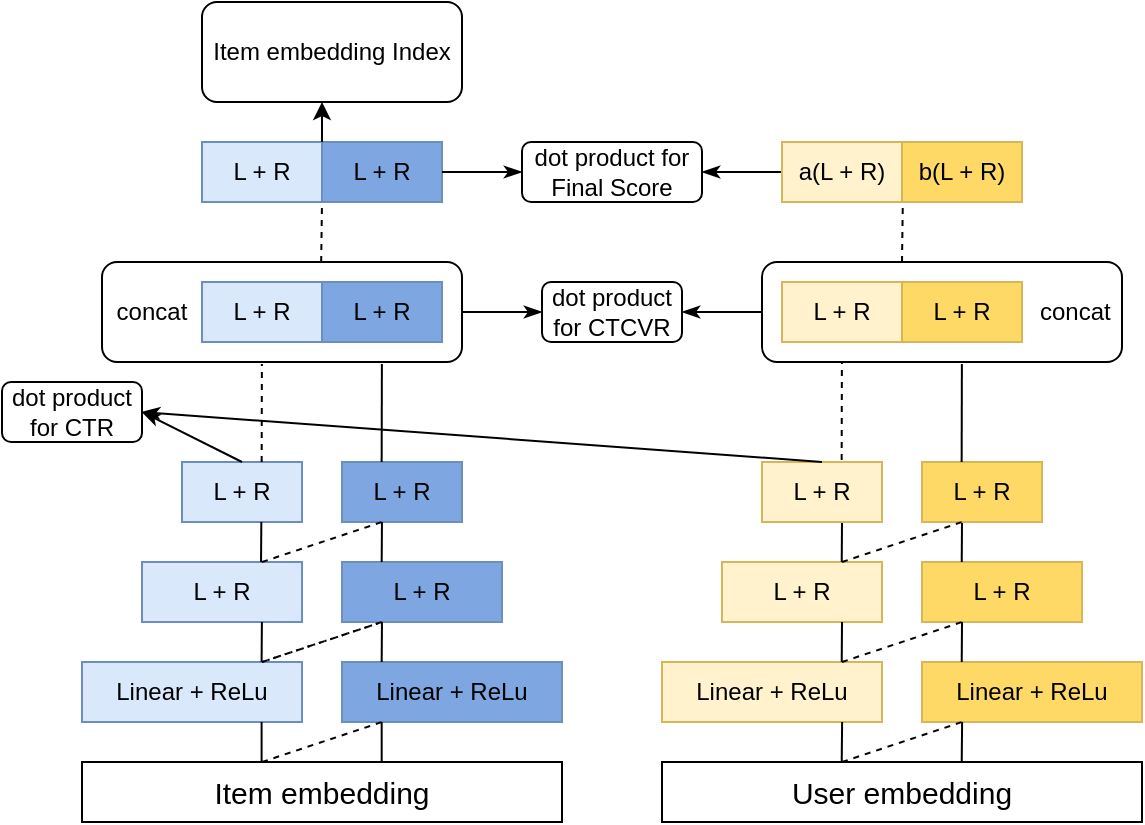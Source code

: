 <mxfile version="21.2.1" type="github">
  <diagram name="第 1 页" id="AthDMhiANdLiVvKoCADB">
    <mxGraphModel dx="873" dy="459" grid="1" gridSize="10" guides="1" tooltips="1" connect="1" arrows="1" fold="1" page="1" pageScale="1" pageWidth="827" pageHeight="1169" math="0" shadow="0">
      <root>
        <mxCell id="0" />
        <mxCell id="1" parent="0" />
        <mxCell id="Uxrtn1q4JynT5MzSL2tQ-48" value="concat&amp;nbsp; &amp;nbsp; &amp;nbsp; &amp;nbsp; &amp;nbsp; &amp;nbsp; &amp;nbsp; &amp;nbsp; &amp;nbsp; &amp;nbsp; &amp;nbsp; &amp;nbsp; &amp;nbsp; &amp;nbsp; &amp;nbsp; &amp;nbsp; &amp;nbsp; &amp;nbsp; &amp;nbsp; &amp;nbsp;" style="rounded=1;whiteSpace=wrap;html=1;fillColor=none;" vertex="1" parent="1">
          <mxGeometry x="130" y="230" width="180" height="50" as="geometry" />
        </mxCell>
        <mxCell id="Uxrtn1q4JynT5MzSL2tQ-1" value="Linear + ReLu" style="rounded=0;whiteSpace=wrap;html=1;fillColor=#dae8fc;strokeColor=#6c8ebf;" vertex="1" parent="1">
          <mxGeometry x="120" y="430" width="110" height="30" as="geometry" />
        </mxCell>
        <mxCell id="Uxrtn1q4JynT5MzSL2tQ-2" value="Linear + ReLu" style="rounded=0;whiteSpace=wrap;html=1;fillColor=#fff2cc;strokeColor=#d6b656;" vertex="1" parent="1">
          <mxGeometry x="410" y="430" width="110" height="30" as="geometry" />
        </mxCell>
        <mxCell id="Uxrtn1q4JynT5MzSL2tQ-3" value="Linear + ReLu" style="rounded=0;whiteSpace=wrap;html=1;fillColor=#7EA6E0;strokeColor=#6c8ebf;" vertex="1" parent="1">
          <mxGeometry x="250" y="430" width="110" height="30" as="geometry" />
        </mxCell>
        <mxCell id="Uxrtn1q4JynT5MzSL2tQ-4" value="Linear + ReLu" style="rounded=0;whiteSpace=wrap;html=1;fillColor=#FFD966;strokeColor=#d6b656;" vertex="1" parent="1">
          <mxGeometry x="540" y="430" width="110" height="30" as="geometry" />
        </mxCell>
        <mxCell id="Uxrtn1q4JynT5MzSL2tQ-5" value="&lt;font style=&quot;font-size: 15px;&quot;&gt;Item embedding&lt;/font&gt;" style="rounded=0;whiteSpace=wrap;html=1;" vertex="1" parent="1">
          <mxGeometry x="120" y="480" width="240" height="30" as="geometry" />
        </mxCell>
        <mxCell id="Uxrtn1q4JynT5MzSL2tQ-6" value="&lt;font style=&quot;font-size: 15px;&quot;&gt;User embedding&lt;/font&gt;" style="rounded=0;whiteSpace=wrap;html=1;" vertex="1" parent="1">
          <mxGeometry x="410" y="480" width="240" height="30" as="geometry" />
        </mxCell>
        <mxCell id="Uxrtn1q4JynT5MzSL2tQ-7" value="" style="endArrow=none;html=1;rounded=0;endFill=0;" edge="1" parent="1">
          <mxGeometry width="50" height="50" relative="1" as="geometry">
            <mxPoint x="209.8" y="480" as="sourcePoint" />
            <mxPoint x="209.8" y="460" as="targetPoint" />
          </mxGeometry>
        </mxCell>
        <mxCell id="Uxrtn1q4JynT5MzSL2tQ-8" value="" style="endArrow=none;html=1;rounded=0;endFill=0;" edge="1" parent="1">
          <mxGeometry width="50" height="50" relative="1" as="geometry">
            <mxPoint x="269.84" y="480" as="sourcePoint" />
            <mxPoint x="269.84" y="460" as="targetPoint" />
          </mxGeometry>
        </mxCell>
        <mxCell id="Uxrtn1q4JynT5MzSL2tQ-9" value="" style="endArrow=none;html=1;rounded=0;endFill=0;" edge="1" parent="1">
          <mxGeometry width="50" height="50" relative="1" as="geometry">
            <mxPoint x="499.86" y="480" as="sourcePoint" />
            <mxPoint x="500.06" y="460" as="targetPoint" />
          </mxGeometry>
        </mxCell>
        <mxCell id="Uxrtn1q4JynT5MzSL2tQ-10" value="" style="endArrow=none;html=1;rounded=0;endFill=0;" edge="1" parent="1">
          <mxGeometry width="50" height="50" relative="1" as="geometry">
            <mxPoint x="559.86" y="480" as="sourcePoint" />
            <mxPoint x="560.06" y="460" as="targetPoint" />
          </mxGeometry>
        </mxCell>
        <mxCell id="Uxrtn1q4JynT5MzSL2tQ-11" value="L + R" style="rounded=0;whiteSpace=wrap;html=1;fillColor=#dae8fc;strokeColor=#6c8ebf;" vertex="1" parent="1">
          <mxGeometry x="150" y="380" width="80" height="30" as="geometry" />
        </mxCell>
        <mxCell id="Uxrtn1q4JynT5MzSL2tQ-12" value="L + R" style="rounded=0;whiteSpace=wrap;html=1;fillColor=#fff2cc;strokeColor=#d6b656;" vertex="1" parent="1">
          <mxGeometry x="440" y="380" width="80" height="30" as="geometry" />
        </mxCell>
        <mxCell id="Uxrtn1q4JynT5MzSL2tQ-13" value="L + R" style="rounded=0;whiteSpace=wrap;html=1;fillColor=#7EA6E0;strokeColor=#6c8ebf;" vertex="1" parent="1">
          <mxGeometry x="250" y="380" width="80" height="30" as="geometry" />
        </mxCell>
        <mxCell id="Uxrtn1q4JynT5MzSL2tQ-14" value="L + R" style="rounded=0;whiteSpace=wrap;html=1;fillColor=#FFD966;strokeColor=#d6b656;" vertex="1" parent="1">
          <mxGeometry x="540" y="380" width="80" height="30" as="geometry" />
        </mxCell>
        <mxCell id="Uxrtn1q4JynT5MzSL2tQ-15" value="" style="endArrow=none;html=1;rounded=0;endFill=0;" edge="1" parent="1">
          <mxGeometry width="50" height="50" relative="1" as="geometry">
            <mxPoint x="209.8" y="430" as="sourcePoint" />
            <mxPoint x="209.94" y="410" as="targetPoint" />
          </mxGeometry>
        </mxCell>
        <mxCell id="Uxrtn1q4JynT5MzSL2tQ-16" value="" style="endArrow=none;html=1;rounded=0;endFill=0;" edge="1" parent="1">
          <mxGeometry width="50" height="50" relative="1" as="geometry">
            <mxPoint x="269.84" y="430" as="sourcePoint" />
            <mxPoint x="269.98" y="410" as="targetPoint" />
          </mxGeometry>
        </mxCell>
        <mxCell id="Uxrtn1q4JynT5MzSL2tQ-17" value="" style="endArrow=none;html=1;rounded=0;endFill=0;" edge="1" parent="1">
          <mxGeometry width="50" height="50" relative="1" as="geometry">
            <mxPoint x="499.86" y="430" as="sourcePoint" />
            <mxPoint x="500" y="410" as="targetPoint" />
          </mxGeometry>
        </mxCell>
        <mxCell id="Uxrtn1q4JynT5MzSL2tQ-18" value="" style="endArrow=none;html=1;rounded=0;endFill=0;" edge="1" parent="1">
          <mxGeometry width="50" height="50" relative="1" as="geometry">
            <mxPoint x="559.86" y="430" as="sourcePoint" />
            <mxPoint x="560" y="410" as="targetPoint" />
          </mxGeometry>
        </mxCell>
        <mxCell id="Uxrtn1q4JynT5MzSL2tQ-19" value="L + R" style="rounded=0;whiteSpace=wrap;html=1;fillColor=#dae8fc;strokeColor=#6c8ebf;" vertex="1" parent="1">
          <mxGeometry x="170" y="330" width="60" height="30" as="geometry" />
        </mxCell>
        <mxCell id="Uxrtn1q4JynT5MzSL2tQ-20" value="L + R" style="rounded=0;whiteSpace=wrap;html=1;fillColor=#7EA6E0;strokeColor=#6c8ebf;" vertex="1" parent="1">
          <mxGeometry x="250" y="330" width="60" height="30" as="geometry" />
        </mxCell>
        <mxCell id="Uxrtn1q4JynT5MzSL2tQ-21" value="" style="endArrow=none;html=1;rounded=0;endFill=0;" edge="1" parent="1">
          <mxGeometry width="50" height="50" relative="1" as="geometry">
            <mxPoint x="209.52" y="380" as="sourcePoint" />
            <mxPoint x="209.66" y="360" as="targetPoint" />
          </mxGeometry>
        </mxCell>
        <mxCell id="Uxrtn1q4JynT5MzSL2tQ-22" value="" style="endArrow=none;html=1;rounded=0;endFill=0;" edge="1" parent="1">
          <mxGeometry width="50" height="50" relative="1" as="geometry">
            <mxPoint x="269.84" y="380" as="sourcePoint" />
            <mxPoint x="269.98" y="360" as="targetPoint" />
          </mxGeometry>
        </mxCell>
        <mxCell id="Uxrtn1q4JynT5MzSL2tQ-23" value="" style="endArrow=none;html=1;rounded=0;endFill=0;" edge="1" parent="1">
          <mxGeometry width="50" height="50" relative="1" as="geometry">
            <mxPoint x="499.86" y="380" as="sourcePoint" />
            <mxPoint x="500" y="360" as="targetPoint" />
          </mxGeometry>
        </mxCell>
        <mxCell id="Uxrtn1q4JynT5MzSL2tQ-24" value="" style="endArrow=none;html=1;rounded=0;endFill=0;" edge="1" parent="1">
          <mxGeometry width="50" height="50" relative="1" as="geometry">
            <mxPoint x="559.86" y="380" as="sourcePoint" />
            <mxPoint x="560" y="360" as="targetPoint" />
          </mxGeometry>
        </mxCell>
        <mxCell id="Uxrtn1q4JynT5MzSL2tQ-25" value="dot product for CTR" style="rounded=1;whiteSpace=wrap;html=1;" vertex="1" parent="1">
          <mxGeometry x="80" y="290" width="70" height="30" as="geometry" />
        </mxCell>
        <mxCell id="Uxrtn1q4JynT5MzSL2tQ-26" value="dot product for Final Score" style="rounded=1;whiteSpace=wrap;html=1;" vertex="1" parent="1">
          <mxGeometry x="340" y="170" width="90" height="30" as="geometry" />
        </mxCell>
        <mxCell id="Uxrtn1q4JynT5MzSL2tQ-28" value="L + R" style="rounded=0;whiteSpace=wrap;html=1;fillColor=#fff2cc;strokeColor=#d6b656;" vertex="1" parent="1">
          <mxGeometry x="460" y="330" width="60" height="30" as="geometry" />
        </mxCell>
        <mxCell id="Uxrtn1q4JynT5MzSL2tQ-29" value="L + R" style="rounded=0;whiteSpace=wrap;html=1;fillColor=#FFD966;strokeColor=#d6b656;" vertex="1" parent="1">
          <mxGeometry x="540" y="330" width="60" height="30" as="geometry" />
        </mxCell>
        <mxCell id="Uxrtn1q4JynT5MzSL2tQ-30" value="&amp;nbsp; &amp;nbsp; &amp;nbsp; &amp;nbsp; &amp;nbsp; &amp;nbsp; &amp;nbsp; &amp;nbsp; &amp;nbsp; &amp;nbsp; &amp;nbsp; &amp;nbsp; &amp;nbsp; &amp;nbsp; &amp;nbsp; &amp;nbsp; &amp;nbsp; &amp;nbsp; &amp;nbsp; &amp;nbsp; &amp;nbsp;concat&amp;nbsp;" style="rounded=1;whiteSpace=wrap;html=1;fillColor=none;" vertex="1" parent="1">
          <mxGeometry x="460" y="230" width="180" height="50" as="geometry" />
        </mxCell>
        <mxCell id="Uxrtn1q4JynT5MzSL2tQ-34" value="" style="endArrow=classicThin;html=1;rounded=0;exitX=0.5;exitY=0;exitDx=0;exitDy=0;endFill=1;entryX=1;entryY=0.5;entryDx=0;entryDy=0;" edge="1" parent="1" source="Uxrtn1q4JynT5MzSL2tQ-19" target="Uxrtn1q4JynT5MzSL2tQ-25">
          <mxGeometry width="50" height="50" relative="1" as="geometry">
            <mxPoint x="160" y="265" as="sourcePoint" />
            <mxPoint x="115" y="320" as="targetPoint" />
          </mxGeometry>
        </mxCell>
        <mxCell id="Uxrtn1q4JynT5MzSL2tQ-35" value="" style="endArrow=classicThin;html=1;rounded=0;entryX=1;entryY=0.5;entryDx=0;entryDy=0;endFill=1;exitX=0.5;exitY=0;exitDx=0;exitDy=0;" edge="1" parent="1" source="Uxrtn1q4JynT5MzSL2tQ-28" target="Uxrtn1q4JynT5MzSL2tQ-25">
          <mxGeometry width="50" height="50" relative="1" as="geometry">
            <mxPoint x="410" y="320" as="sourcePoint" />
            <mxPoint x="270" y="275" as="targetPoint" />
          </mxGeometry>
        </mxCell>
        <mxCell id="Uxrtn1q4JynT5MzSL2tQ-36" value="L + R" style="rounded=0;whiteSpace=wrap;html=1;fillColor=#dae8fc;strokeColor=#6c8ebf;" vertex="1" parent="1">
          <mxGeometry x="180" y="170" width="60" height="30" as="geometry" />
        </mxCell>
        <mxCell id="Uxrtn1q4JynT5MzSL2tQ-37" value="L + R" style="rounded=0;whiteSpace=wrap;html=1;fillColor=#7EA6E0;strokeColor=#6c8ebf;" vertex="1" parent="1">
          <mxGeometry x="240" y="170" width="60" height="30" as="geometry" />
        </mxCell>
        <mxCell id="Uxrtn1q4JynT5MzSL2tQ-38" value="L + R" style="rounded=0;whiteSpace=wrap;html=1;fillColor=#fff2cc;strokeColor=#d6b656;" vertex="1" parent="1">
          <mxGeometry x="470" y="240" width="60" height="30" as="geometry" />
        </mxCell>
        <mxCell id="Uxrtn1q4JynT5MzSL2tQ-39" value="L + R" style="rounded=0;whiteSpace=wrap;html=1;fillColor=#FFD966;strokeColor=#d6b656;" vertex="1" parent="1">
          <mxGeometry x="530" y="240" width="60" height="30" as="geometry" />
        </mxCell>
        <mxCell id="Uxrtn1q4JynT5MzSL2tQ-40" value="" style="endArrow=none;html=1;rounded=0;entryX=0.447;entryY=1.017;entryDx=0;entryDy=0;entryPerimeter=0;endFill=0;" edge="1" parent="1">
          <mxGeometry width="50" height="50" relative="1" as="geometry">
            <mxPoint x="269.83" y="330" as="sourcePoint" />
            <mxPoint x="269.94" y="281" as="targetPoint" />
          </mxGeometry>
        </mxCell>
        <mxCell id="Uxrtn1q4JynT5MzSL2tQ-41" value="" style="endArrow=none;html=1;rounded=0;entryX=0.447;entryY=1.017;entryDx=0;entryDy=0;entryPerimeter=0;dashed=1;endFill=0;" edge="1" parent="1">
          <mxGeometry width="50" height="50" relative="1" as="geometry">
            <mxPoint x="499.83" y="329" as="sourcePoint" />
            <mxPoint x="499.94" y="280" as="targetPoint" />
          </mxGeometry>
        </mxCell>
        <mxCell id="Uxrtn1q4JynT5MzSL2tQ-42" value="" style="endArrow=none;html=1;rounded=0;entryX=0.447;entryY=1.017;entryDx=0;entryDy=0;entryPerimeter=0;endFill=0;" edge="1" parent="1">
          <mxGeometry width="50" height="50" relative="1" as="geometry">
            <mxPoint x="559.83" y="330" as="sourcePoint" />
            <mxPoint x="559.94" y="281" as="targetPoint" />
          </mxGeometry>
        </mxCell>
        <mxCell id="Uxrtn1q4JynT5MzSL2tQ-43" value="" style="endArrow=none;html=1;rounded=0;entryX=0.447;entryY=1.017;entryDx=0;entryDy=0;entryPerimeter=0;dashed=1;endFill=0;" edge="1" parent="1">
          <mxGeometry width="50" height="50" relative="1" as="geometry">
            <mxPoint x="209.83" y="330" as="sourcePoint" />
            <mxPoint x="209.94" y="281" as="targetPoint" />
          </mxGeometry>
        </mxCell>
        <mxCell id="Uxrtn1q4JynT5MzSL2tQ-44" value="" style="endArrow=classicThin;html=1;rounded=0;entryX=0;entryY=0.5;entryDx=0;entryDy=0;exitX=1;exitY=0.5;exitDx=0;exitDy=0;endFill=1;" edge="1" parent="1" source="Uxrtn1q4JynT5MzSL2tQ-37" target="Uxrtn1q4JynT5MzSL2tQ-26">
          <mxGeometry width="50" height="50" relative="1" as="geometry">
            <mxPoint x="310" y="185" as="sourcePoint" />
            <mxPoint x="305" y="160" as="targetPoint" />
          </mxGeometry>
        </mxCell>
        <mxCell id="Uxrtn1q4JynT5MzSL2tQ-45" value="" style="endArrow=classicThin;html=1;rounded=0;entryX=1;entryY=0.5;entryDx=0;entryDy=0;exitX=0;exitY=0.5;exitDx=0;exitDy=0;endFill=1;" edge="1" parent="1" source="Uxrtn1q4JynT5MzSL2tQ-54" target="Uxrtn1q4JynT5MzSL2tQ-26">
          <mxGeometry width="50" height="50" relative="1" as="geometry">
            <mxPoint x="370" y="290" as="sourcePoint" />
            <mxPoint x="420" y="240" as="targetPoint" />
          </mxGeometry>
        </mxCell>
        <mxCell id="Uxrtn1q4JynT5MzSL2tQ-46" value="L + R" style="rounded=0;whiteSpace=wrap;html=1;fillColor=#dae8fc;strokeColor=#6c8ebf;" vertex="1" parent="1">
          <mxGeometry x="180" y="240" width="60" height="30" as="geometry" />
        </mxCell>
        <mxCell id="Uxrtn1q4JynT5MzSL2tQ-47" value="L + R" style="rounded=0;whiteSpace=wrap;html=1;fillColor=#7EA6E0;strokeColor=#6c8ebf;" vertex="1" parent="1">
          <mxGeometry x="240" y="240" width="60" height="30" as="geometry" />
        </mxCell>
        <mxCell id="Uxrtn1q4JynT5MzSL2tQ-49" value="dot product for CTCVR" style="rounded=1;whiteSpace=wrap;html=1;" vertex="1" parent="1">
          <mxGeometry x="350" y="240" width="70" height="30" as="geometry" />
        </mxCell>
        <mxCell id="Uxrtn1q4JynT5MzSL2tQ-50" value="" style="endArrow=classicThin;html=1;rounded=0;exitX=1;exitY=0.5;exitDx=0;exitDy=0;entryX=0;entryY=0.5;entryDx=0;entryDy=0;endFill=1;" edge="1" parent="1" source="Uxrtn1q4JynT5MzSL2tQ-48" target="Uxrtn1q4JynT5MzSL2tQ-49">
          <mxGeometry width="50" height="50" relative="1" as="geometry">
            <mxPoint x="380" y="290" as="sourcePoint" />
            <mxPoint x="430" y="240" as="targetPoint" />
          </mxGeometry>
        </mxCell>
        <mxCell id="Uxrtn1q4JynT5MzSL2tQ-51" value="" style="endArrow=classicThin;html=1;rounded=0;exitX=0;exitY=0.5;exitDx=0;exitDy=0;entryX=1;entryY=0.5;entryDx=0;entryDy=0;endFill=1;" edge="1" parent="1" source="Uxrtn1q4JynT5MzSL2tQ-30" target="Uxrtn1q4JynT5MzSL2tQ-49">
          <mxGeometry width="50" height="50" relative="1" as="geometry">
            <mxPoint x="380" y="290" as="sourcePoint" />
            <mxPoint x="430" y="240" as="targetPoint" />
          </mxGeometry>
        </mxCell>
        <mxCell id="Uxrtn1q4JynT5MzSL2tQ-52" value="" style="endArrow=none;html=1;rounded=0;dashed=1;endFill=0;entryX=1;entryY=1;entryDx=0;entryDy=0;" edge="1" parent="1" target="Uxrtn1q4JynT5MzSL2tQ-36">
          <mxGeometry width="50" height="50" relative="1" as="geometry">
            <mxPoint x="239.59" y="230" as="sourcePoint" />
            <mxPoint x="239.76" y="210" as="targetPoint" />
          </mxGeometry>
        </mxCell>
        <mxCell id="Uxrtn1q4JynT5MzSL2tQ-54" value="a(L + R)" style="rounded=0;whiteSpace=wrap;html=1;fillColor=#fff2cc;strokeColor=#d6b656;" vertex="1" parent="1">
          <mxGeometry x="470" y="170" width="60" height="30" as="geometry" />
        </mxCell>
        <mxCell id="Uxrtn1q4JynT5MzSL2tQ-55" value="b(L + R)" style="rounded=0;whiteSpace=wrap;html=1;fillColor=#FFD966;strokeColor=#d6b656;" vertex="1" parent="1">
          <mxGeometry x="530" y="170" width="60" height="30" as="geometry" />
        </mxCell>
        <mxCell id="Uxrtn1q4JynT5MzSL2tQ-56" value="" style="endArrow=none;html=1;rounded=0;dashed=1;endFill=0;entryX=1;entryY=1;entryDx=0;entryDy=0;" edge="1" parent="1">
          <mxGeometry width="50" height="50" relative="1" as="geometry">
            <mxPoint x="530" y="230" as="sourcePoint" />
            <mxPoint x="530.41" y="200" as="targetPoint" />
          </mxGeometry>
        </mxCell>
        <mxCell id="Uxrtn1q4JynT5MzSL2tQ-57" value="" style="endArrow=none;html=1;rounded=0;dashed=1;endFill=0;exitX=0.75;exitY=0;exitDx=0;exitDy=0;" edge="1" parent="1" source="Uxrtn1q4JynT5MzSL2tQ-11">
          <mxGeometry width="50" height="50" relative="1" as="geometry">
            <mxPoint x="219.83" y="340" as="sourcePoint" />
            <mxPoint x="270" y="360" as="targetPoint" />
          </mxGeometry>
        </mxCell>
        <mxCell id="Uxrtn1q4JynT5MzSL2tQ-58" value="" style="endArrow=none;html=1;rounded=0;dashed=1;dashPattern=1 2;endFill=0;exitX=0.75;exitY=0;exitDx=0;exitDy=0;" edge="1" parent="1">
          <mxGeometry width="50" height="50" relative="1" as="geometry">
            <mxPoint x="210" y="430" as="sourcePoint" />
            <mxPoint x="270" y="410" as="targetPoint" />
          </mxGeometry>
        </mxCell>
        <mxCell id="Uxrtn1q4JynT5MzSL2tQ-59" value="" style="endArrow=none;html=1;rounded=0;dashed=1;endFill=0;exitX=0.75;exitY=0;exitDx=0;exitDy=0;" edge="1" parent="1">
          <mxGeometry width="50" height="50" relative="1" as="geometry">
            <mxPoint x="210" y="480" as="sourcePoint" />
            <mxPoint x="270" y="460" as="targetPoint" />
          </mxGeometry>
        </mxCell>
        <mxCell id="Uxrtn1q4JynT5MzSL2tQ-60" value="" style="endArrow=none;html=1;rounded=0;dashed=1;endFill=0;exitX=0.75;exitY=0;exitDx=0;exitDy=0;" edge="1" parent="1">
          <mxGeometry width="50" height="50" relative="1" as="geometry">
            <mxPoint x="210" y="430" as="sourcePoint" />
            <mxPoint x="270" y="410" as="targetPoint" />
          </mxGeometry>
        </mxCell>
        <mxCell id="Uxrtn1q4JynT5MzSL2tQ-61" value="" style="endArrow=none;html=1;rounded=0;dashed=1;endFill=0;exitX=0.75;exitY=0;exitDx=0;exitDy=0;" edge="1" parent="1">
          <mxGeometry width="50" height="50" relative="1" as="geometry">
            <mxPoint x="500" y="380" as="sourcePoint" />
            <mxPoint x="560" y="360" as="targetPoint" />
          </mxGeometry>
        </mxCell>
        <mxCell id="Uxrtn1q4JynT5MzSL2tQ-62" value="" style="endArrow=none;html=1;rounded=0;dashed=1;endFill=0;exitX=0.75;exitY=0;exitDx=0;exitDy=0;" edge="1" parent="1">
          <mxGeometry width="50" height="50" relative="1" as="geometry">
            <mxPoint x="500" y="430" as="sourcePoint" />
            <mxPoint x="560" y="410" as="targetPoint" />
          </mxGeometry>
        </mxCell>
        <mxCell id="Uxrtn1q4JynT5MzSL2tQ-63" value="" style="endArrow=none;html=1;rounded=0;dashed=1;endFill=0;exitX=0.75;exitY=0;exitDx=0;exitDy=0;" edge="1" parent="1">
          <mxGeometry width="50" height="50" relative="1" as="geometry">
            <mxPoint x="500" y="480" as="sourcePoint" />
            <mxPoint x="560" y="460" as="targetPoint" />
          </mxGeometry>
        </mxCell>
        <mxCell id="Uxrtn1q4JynT5MzSL2tQ-64" value="" style="endArrow=classic;html=1;rounded=0;exitX=0;exitY=0;exitDx=0;exitDy=0;" edge="1" parent="1">
          <mxGeometry width="50" height="50" relative="1" as="geometry">
            <mxPoint x="240" y="170" as="sourcePoint" />
            <mxPoint x="240" y="150" as="targetPoint" />
          </mxGeometry>
        </mxCell>
        <mxCell id="Uxrtn1q4JynT5MzSL2tQ-65" value="Item embedding Index" style="rounded=1;whiteSpace=wrap;html=1;" vertex="1" parent="1">
          <mxGeometry x="180" y="100" width="130" height="50" as="geometry" />
        </mxCell>
      </root>
    </mxGraphModel>
  </diagram>
</mxfile>
